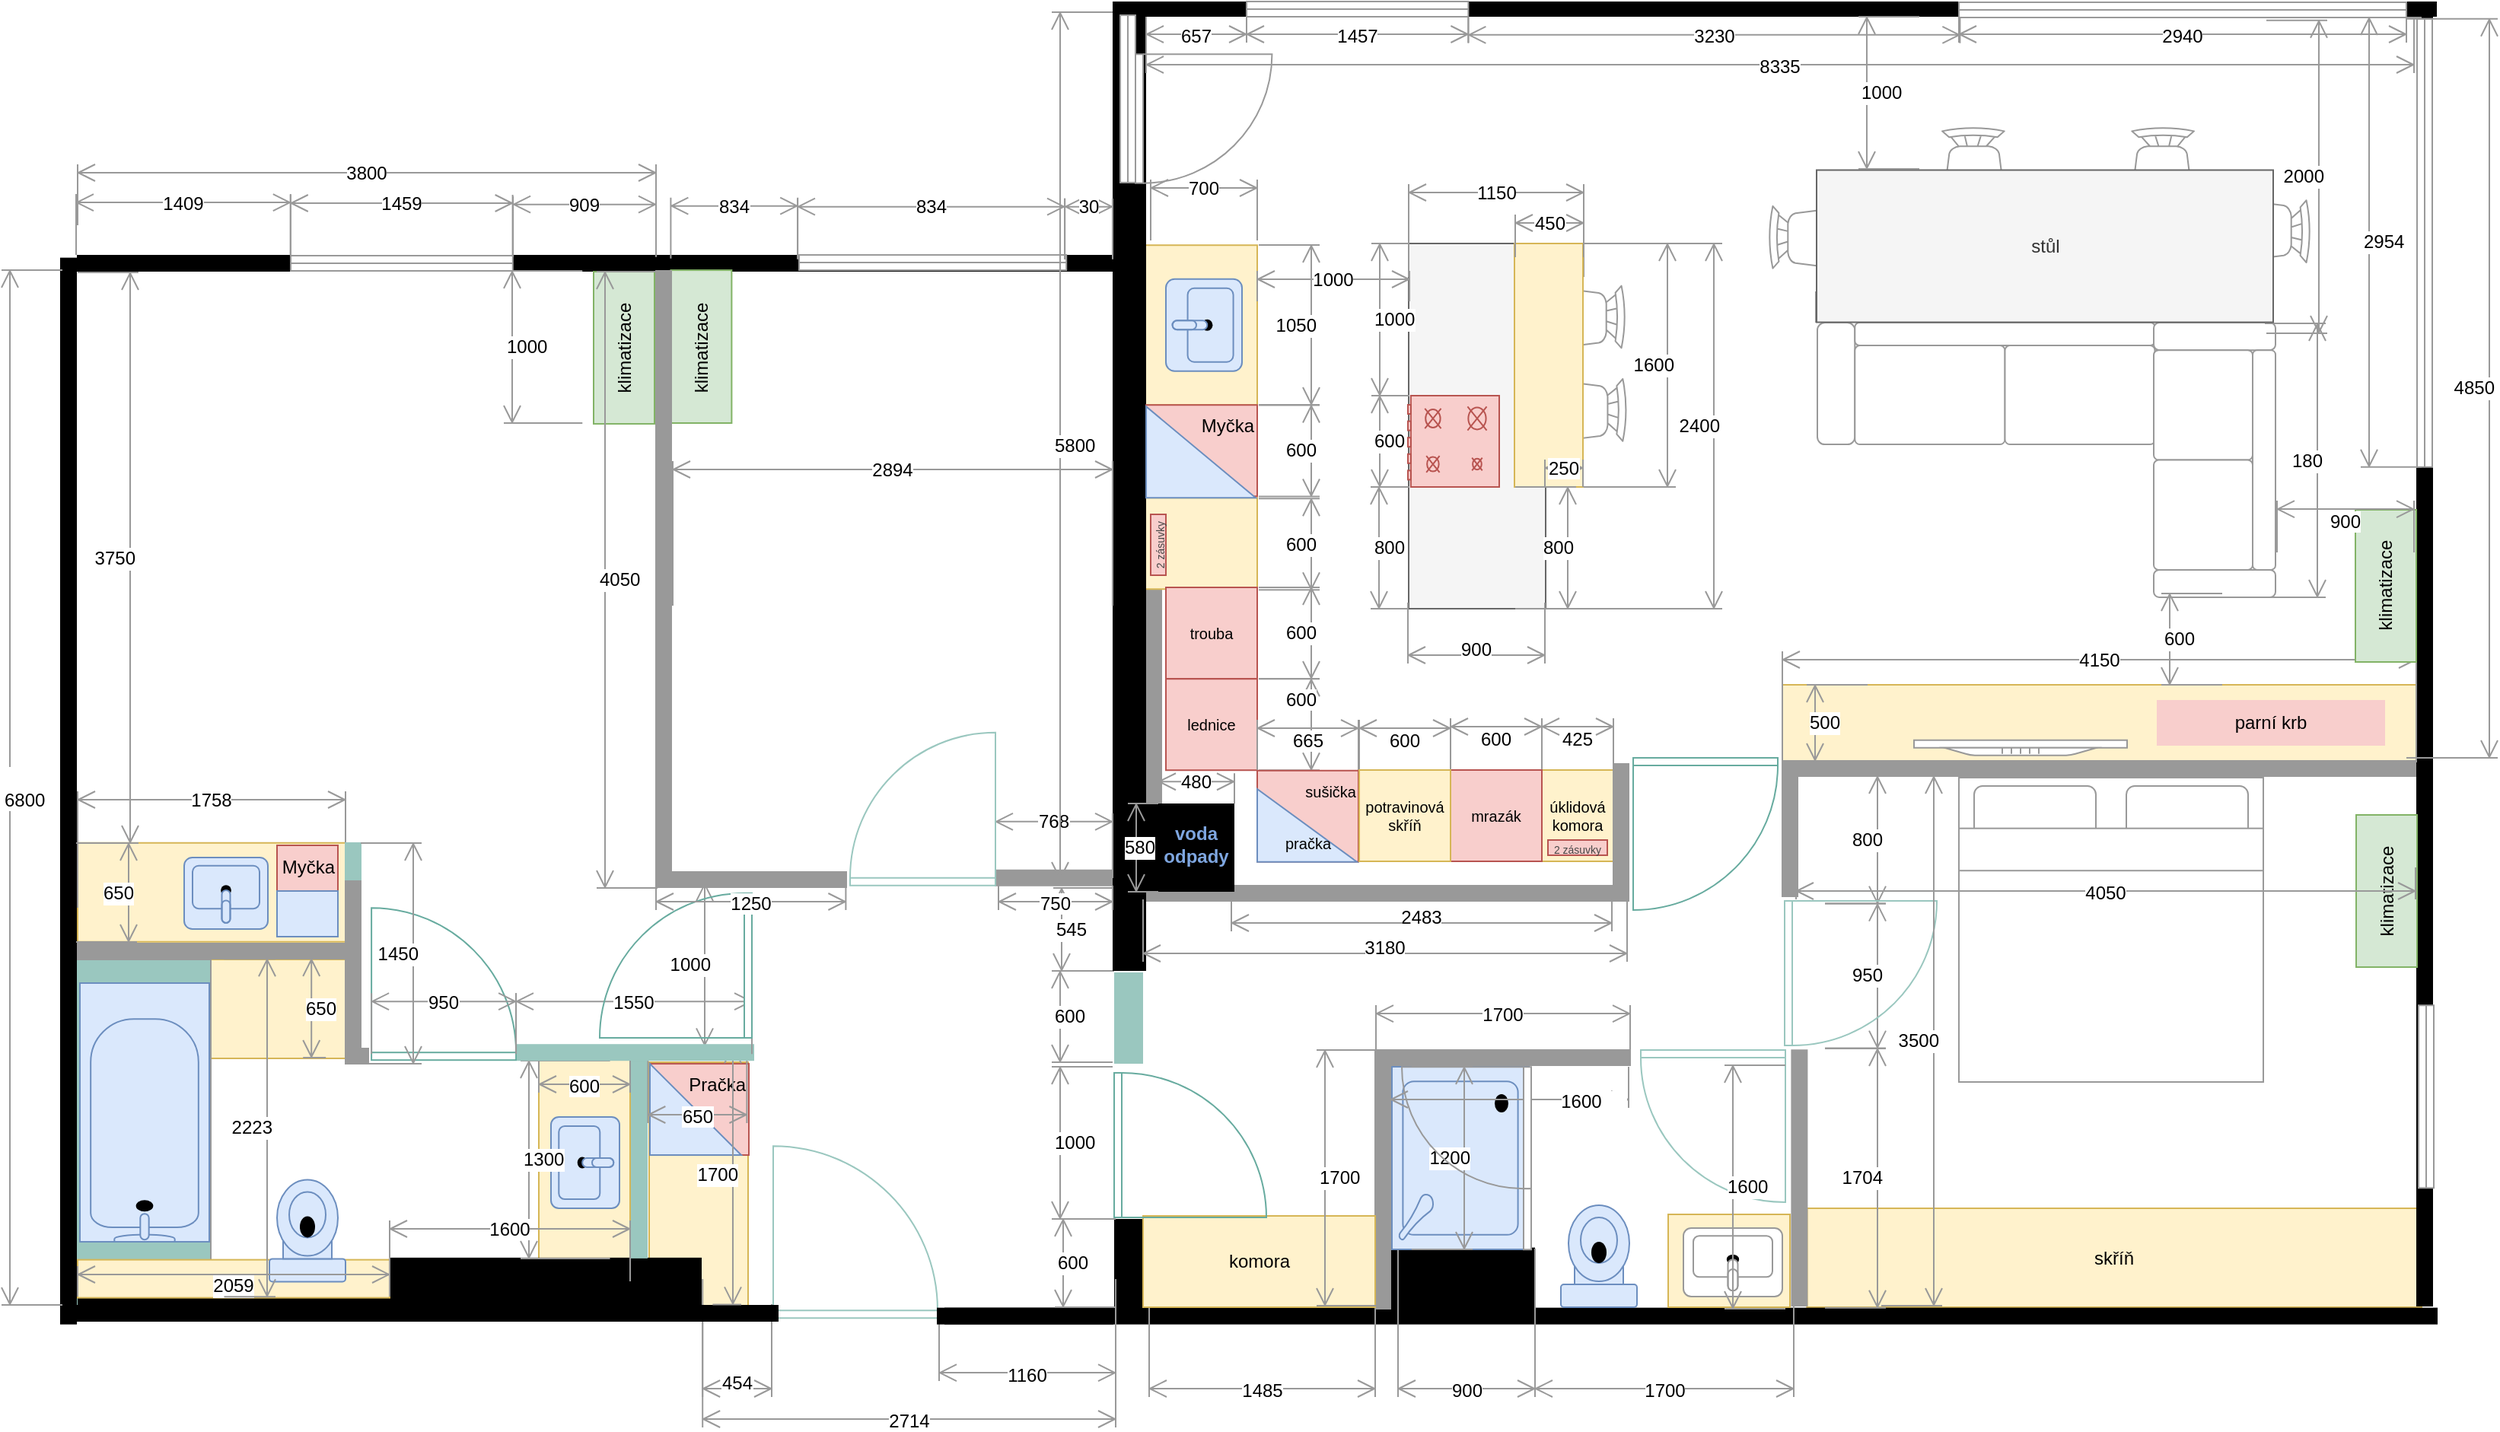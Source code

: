 <mxfile version="20.3.0" type="device"><diagram name="final" id="XXkyyG7cjRjCyN1U1evf"><mxGraphModel dx="971" dy="581" grid="0" gridSize="10" guides="1" tooltips="1" connect="1" arrows="1" fold="1" page="1" pageScale="1" pageWidth="1600" pageHeight="900" math="0" shadow="0"><root><mxCell id="Y1d_Y8mFnG5rgUhIbYN4-0"/><mxCell id="Y1d_Y8mFnG5rgUhIbYN4-1" style="" parent="Y1d_Y8mFnG5rgUhIbYN4-0"/><mxCell id="J0lN8pi49V_r0Fm6Nfch-55" value="" style="verticalLabelPosition=bottom;html=1;verticalAlign=top;align=center;shape=mxgraph.floorplan.wall;fillColor=strokeColor;direction=south;strokeColor=#999999;" parent="Y1d_Y8mFnG5rgUhIbYN4-1" vertex="1"><mxGeometry x="812" y="430" width="10" height="202" as="geometry"/></mxCell><mxCell id="J0lN8pi49V_r0Fm6Nfch-0" value="" style="rounded=0;whiteSpace=wrap;html=1;strokeColor=#d6b656;fillColor=#fff2cc;" parent="Y1d_Y8mFnG5rgUhIbYN4-1" vertex="1"><mxGeometry x="810" y="376.12" width="75" height="60" as="geometry"/></mxCell><mxCell id="J0lN8pi49V_r0Fm6Nfch-1" value="" style="rounded=0;whiteSpace=wrap;html=1;strokeColor=#d6b656;fillColor=#fff2cc;" parent="Y1d_Y8mFnG5rgUhIbYN4-1" vertex="1"><mxGeometry x="810" y="210.12" width="75" height="105" as="geometry"/></mxCell><mxCell id="J0lN8pi49V_r0Fm6Nfch-2" value="" style="rounded=0;whiteSpace=wrap;html=1;strokeColor=#666666;fillColor=#f5f5f5;fontColor=#333333;" parent="Y1d_Y8mFnG5rgUhIbYN4-1" vertex="1"><mxGeometry x="984.5" y="209" width="90" height="240" as="geometry"/></mxCell><mxCell id="J0lN8pi49V_r0Fm6Nfch-3" value="" style="rounded=0;whiteSpace=wrap;html=1;strokeColor=#d6b656;fillColor=#fff2cc;" parent="Y1d_Y8mFnG5rgUhIbYN4-1" vertex="1"><mxGeometry x="110" y="602.88" width="176" height="65" as="geometry"/></mxCell><mxCell id="J0lN8pi49V_r0Fm6Nfch-4" value="" style="rounded=0;whiteSpace=wrap;html=1;strokeColor=none;fillColor=#9AC7BF;" parent="Y1d_Y8mFnG5rgUhIbYN4-1" vertex="1"><mxGeometry x="791" y="688" width="19" height="60" as="geometry"/></mxCell><mxCell id="J0lN8pi49V_r0Fm6Nfch-5" value="" style="rounded=0;whiteSpace=wrap;html=1;strokeColor=#d6b656;fillColor=#fff2cc;" parent="Y1d_Y8mFnG5rgUhIbYN4-1" vertex="1"><mxGeometry x="197.5" y="679.49" width="90" height="65" as="geometry"/></mxCell><mxCell id="J0lN8pi49V_r0Fm6Nfch-6" value="" style="rounded=0;whiteSpace=wrap;html=1;strokeColor=#d6b656;fillColor=#fff2cc;" parent="Y1d_Y8mFnG5rgUhIbYN4-1" vertex="1"><mxGeometry x="1230" y="499" width="416.5" height="50" as="geometry"/></mxCell><mxCell id="J0lN8pi49V_r0Fm6Nfch-7" value="parní krb" style="rounded=0;whiteSpace=wrap;html=1;strokeColor=none;fillColor=#f8cecc;" parent="Y1d_Y8mFnG5rgUhIbYN4-1" vertex="1"><mxGeometry x="1476" y="509" width="150" height="30" as="geometry"/></mxCell><mxCell id="J0lN8pi49V_r0Fm6Nfch-8" value="" style="rounded=0;whiteSpace=wrap;html=1;strokeColor=#999999;fillColor=#9AC7BF;" parent="Y1d_Y8mFnG5rgUhIbYN4-1" vertex="1"><mxGeometry x="107.5" y="679.49" width="90" height="227.51" as="geometry"/></mxCell><mxCell id="J0lN8pi49V_r0Fm6Nfch-9" value="" style="rounded=0;whiteSpace=wrap;html=1;strokeColor=#d6b656;fillColor=#fff2cc;" parent="Y1d_Y8mFnG5rgUhIbYN4-1" vertex="1"><mxGeometry x="485.5" y="747" width="65" height="165" as="geometry"/></mxCell><mxCell id="J0lN8pi49V_r0Fm6Nfch-10" value="" style="rounded=0;whiteSpace=wrap;html=1;strokeColor=#d6b656;fillColor=#fff2cc;" parent="Y1d_Y8mFnG5rgUhIbYN4-1" vertex="1"><mxGeometry x="413" y="745.51" width="60" height="133.98" as="geometry"/></mxCell><mxCell id="J0lN8pi49V_r0Fm6Nfch-11" value="" style="verticalLabelPosition=bottom;html=1;verticalAlign=top;align=center;shape=mxgraph.floorplan.chair;strokeColor=#999999;fillColor=#FFFFFF;direction=south;flipH=1;" parent="Y1d_Y8mFnG5rgUhIbYN4-1" vertex="1"><mxGeometry x="1221" y="184.46" width="52" height="41" as="geometry"/></mxCell><mxCell id="J0lN8pi49V_r0Fm6Nfch-12" value="" style="verticalLabelPosition=bottom;html=1;verticalAlign=top;align=center;shape=mxgraph.floorplan.chair;strokeColor=#999999;fillColor=#FFFFFF;direction=north;flipH=1;" parent="Y1d_Y8mFnG5rgUhIbYN4-1" vertex="1"><mxGeometry x="1525" y="180.5" width="52" height="41" as="geometry"/></mxCell><mxCell id="J0lN8pi49V_r0Fm6Nfch-13" value="" style="verticalLabelPosition=bottom;html=1;verticalAlign=top;align=center;shape=mxgraph.floorplan.couch;strokeColor=#999999;fillColor=#FFFFFF;direction=east;" parent="Y1d_Y8mFnG5rgUhIbYN4-1" vertex="1"><mxGeometry x="1253" y="261.03" width="246.5" height="80" as="geometry"/></mxCell><mxCell id="J0lN8pi49V_r0Fm6Nfch-14" value="skříň" style="rounded=0;whiteSpace=wrap;html=1;strokeColor=#d6b656;fillColor=#fff2cc;" parent="Y1d_Y8mFnG5rgUhIbYN4-1" vertex="1"><mxGeometry x="1246.2" y="843" width="403.8" height="65" as="geometry"/></mxCell><mxCell id="J0lN8pi49V_r0Fm6Nfch-15" value="" style="verticalLabelPosition=bottom;html=1;verticalAlign=top;align=center;shape=mxgraph.floorplan.wall;fillColor=strokeColor;strokeColor=#999999;" parent="Y1d_Y8mFnG5rgUhIbYN4-1" vertex="1"><mxGeometry x="1230" y="549" width="420" height="10" as="geometry"/></mxCell><mxCell id="J0lN8pi49V_r0Fm6Nfch-16" value="" style="verticalLabelPosition=bottom;html=1;verticalAlign=top;align=center;shape=mxgraph.floorplan.wall;fillColor=#000000;" parent="Y1d_Y8mFnG5rgUhIbYN4-1" vertex="1"><mxGeometry x="110" y="217" width="380" height="10" as="geometry"/></mxCell><mxCell id="J0lN8pi49V_r0Fm6Nfch-17" value="" style="verticalLabelPosition=bottom;html=1;verticalAlign=top;align=center;shape=mxgraph.floorplan.wall;fillColor=#000000;direction=south;" parent="Y1d_Y8mFnG5rgUhIbYN4-1" vertex="1"><mxGeometry x="99" y="218.82" width="10" height="700" as="geometry"/></mxCell><mxCell id="J0lN8pi49V_r0Fm6Nfch-18" value="" style="verticalLabelPosition=bottom;html=1;verticalAlign=top;align=center;shape=mxgraph.floorplan.wall;fillColor=#000000;" parent="Y1d_Y8mFnG5rgUhIbYN4-1" vertex="1"><mxGeometry x="490" y="217" width="310" height="10" as="geometry"/></mxCell><mxCell id="J0lN8pi49V_r0Fm6Nfch-19" value="" style="verticalLabelPosition=bottom;html=1;verticalAlign=top;align=center;shape=mxgraph.floorplan.wall;fillColor=#000000;strokeColor=none;" parent="Y1d_Y8mFnG5rgUhIbYN4-1" vertex="1"><mxGeometry x="790" y="50" width="870" height="10" as="geometry"/></mxCell><mxCell id="J0lN8pi49V_r0Fm6Nfch-20" value="" style="verticalLabelPosition=bottom;html=1;verticalAlign=top;align=center;shape=mxgraph.floorplan.wall;fillColor=#000000;direction=south;" parent="Y1d_Y8mFnG5rgUhIbYN4-1" vertex="1"><mxGeometry x="1647" y="57" width="10" height="850" as="geometry"/></mxCell><mxCell id="J0lN8pi49V_r0Fm6Nfch-21" value="" style="verticalLabelPosition=bottom;html=1;verticalAlign=top;align=center;shape=mxgraph.floorplan.wall;fillColor=#000000;" parent="Y1d_Y8mFnG5rgUhIbYN4-1" vertex="1"><mxGeometry x="110" y="907" width="460" height="10" as="geometry"/></mxCell><mxCell id="J0lN8pi49V_r0Fm6Nfch-22" value="" style="verticalLabelPosition=bottom;html=1;verticalAlign=top;align=center;shape=mxgraph.floorplan.wall;fillColor=#000000;" parent="Y1d_Y8mFnG5rgUhIbYN4-1" vertex="1"><mxGeometry x="680" y="908.82" width="980" height="10" as="geometry"/></mxCell><mxCell id="J0lN8pi49V_r0Fm6Nfch-23" value="" style="rounded=0;whiteSpace=wrap;html=1;strokeColor=none;fillColor=#000000;" parent="Y1d_Y8mFnG5rgUhIbYN4-1" vertex="1"><mxGeometry x="790" y="57" width="22" height="580" as="geometry"/></mxCell><mxCell id="J0lN8pi49V_r0Fm6Nfch-24" value="" style="rounded=0;whiteSpace=wrap;html=1;strokeColor=none;fillColor=#000000;" parent="Y1d_Y8mFnG5rgUhIbYN4-1" vertex="1"><mxGeometry x="791" y="850" width="22.5" height="60" as="geometry"/></mxCell><mxCell id="J0lN8pi49V_r0Fm6Nfch-25" value="" style="verticalLabelPosition=bottom;html=1;verticalAlign=top;align=center;shape=mxgraph.floorplan.window;strokeColor=#999999;fillColor=#FFFFFF;" parent="Y1d_Y8mFnG5rgUhIbYN4-1" vertex="1"><mxGeometry x="250" y="217" width="145.9" height="10" as="geometry"/></mxCell><mxCell id="J0lN8pi49V_r0Fm6Nfch-26" value="" style="verticalLabelPosition=bottom;html=1;verticalAlign=top;align=center;shape=mxgraph.floorplan.window;strokeColor=#999999;fillColor=#FFFFFF;" parent="Y1d_Y8mFnG5rgUhIbYN4-1" vertex="1"><mxGeometry x="584" y="216.53" width="175.6" height="10" as="geometry"/></mxCell><mxCell id="J0lN8pi49V_r0Fm6Nfch-27" value="" style="verticalLabelPosition=bottom;html=1;verticalAlign=top;align=center;shape=mxgraph.floorplan.window;strokeColor=#999999;fillColor=#FFFFFF;flipV=1;" parent="Y1d_Y8mFnG5rgUhIbYN4-1" vertex="1"><mxGeometry x="878" y="50" width="145.7" height="10" as="geometry"/></mxCell><mxCell id="J0lN8pi49V_r0Fm6Nfch-28" value="" style="verticalLabelPosition=bottom;html=1;verticalAlign=top;align=center;shape=mxgraph.floorplan.window;strokeColor=#999999;fillColor=#FFFFFF;" parent="Y1d_Y8mFnG5rgUhIbYN4-1" vertex="1"><mxGeometry x="1346" y="50.5" width="294" height="10" as="geometry"/></mxCell><mxCell id="J0lN8pi49V_r0Fm6Nfch-29" value="" style="verticalLabelPosition=bottom;html=1;verticalAlign=top;align=center;shape=mxgraph.floorplan.window;strokeColor=#999999;fillColor=#FFFFFF;direction=south;" parent="Y1d_Y8mFnG5rgUhIbYN4-1" vertex="1"><mxGeometry x="1648" y="709.64" width="10" height="120" as="geometry"/></mxCell><mxCell id="J0lN8pi49V_r0Fm6Nfch-30" value="" style="verticalLabelPosition=bottom;html=1;verticalAlign=top;align=center;shape=mxgraph.floorplan.window;strokeColor=#999999;fillColor=#FFFFFF;direction=south;" parent="Y1d_Y8mFnG5rgUhIbYN4-1" vertex="1"><mxGeometry x="790" y="59" width="20" height="110" as="geometry"/></mxCell><mxCell id="J0lN8pi49V_r0Fm6Nfch-31" value="" style="verticalLabelPosition=bottom;html=1;verticalAlign=top;align=center;shape=mxgraph.floorplan.doorRight;aspect=fixed;strokeColor=#999999;fillColor=#FFFFFF;direction=north;" parent="Y1d_Y8mFnG5rgUhIbYN4-1" vertex="1"><mxGeometry x="805" y="84.64" width="90" height="84.71" as="geometry"/></mxCell><mxCell id="J0lN8pi49V_r0Fm6Nfch-32" value="1000" style="shape=dimension;direction=south;whiteSpace=wrap;html=1;align=left;points=[];verticalAlign=middle;labelBackgroundColor=#ffffff;strokeColor=#999999;" parent="Y1d_Y8mFnG5rgUhIbYN4-1" vertex="1"><mxGeometry x="750" y="750" width="40" height="100" as="geometry"/></mxCell><mxCell id="J0lN8pi49V_r0Fm6Nfch-33" value="2714" style="shape=dimension;whiteSpace=wrap;html=1;align=center;points=[];verticalAlign=bottom;spacingBottom=-5;labelBackgroundColor=#ffffff;strokeColor=#999999;" parent="Y1d_Y8mFnG5rgUhIbYN4-1" vertex="1"><mxGeometry x="520.6" y="889.51" width="271.4" height="97.49" as="geometry"/></mxCell><mxCell id="J0lN8pi49V_r0Fm6Nfch-34" value="454" style="shape=dimension;direction=west;whiteSpace=wrap;html=1;align=center;points=[];verticalAlign=bottom;spacingTop=-8;labelBackgroundColor=#ffffff;strokeColor=#999999;flipH=1;flipV=1;" parent="Y1d_Y8mFnG5rgUhIbYN4-1" vertex="1"><mxGeometry x="520.6" y="906.01" width="45.4" height="60.99" as="geometry"/></mxCell><mxCell id="J0lN8pi49V_r0Fm6Nfch-35" value="545" style="shape=dimension;direction=south;whiteSpace=wrap;html=1;align=left;points=[];verticalAlign=middle;labelBackgroundColor=#ffffff;strokeColor=#999999;" parent="Y1d_Y8mFnG5rgUhIbYN4-1" vertex="1"><mxGeometry x="751" y="632.5" width="40" height="54.5" as="geometry"/></mxCell><mxCell id="J0lN8pi49V_r0Fm6Nfch-36" value="2894" style="shape=dimension;direction=west;whiteSpace=wrap;html=1;align=center;points=[];verticalAlign=top;spacingTop=-8;labelBackgroundColor=#ffffff;strokeColor=#999999;fillColor=#999999;" parent="Y1d_Y8mFnG5rgUhIbYN4-1" vertex="1"><mxGeometry x="501" y="352" width="289" height="95" as="geometry"/></mxCell><mxCell id="J0lN8pi49V_r0Fm6Nfch-37" value="1409" style="shape=dimension;direction=west;whiteSpace=wrap;html=1;align=center;points=[];verticalAlign=top;spacingTop=-8;labelBackgroundColor=#ffffff;strokeColor=#999999;fillColor=#999999;" parent="Y1d_Y8mFnG5rgUhIbYN4-1" vertex="1"><mxGeometry x="109" y="176.53" width="140.9" height="40" as="geometry"/></mxCell><mxCell id="J0lN8pi49V_r0Fm6Nfch-38" value="1459" style="shape=dimension;direction=west;whiteSpace=wrap;html=1;align=center;points=[];verticalAlign=top;spacingTop=-8;labelBackgroundColor=#ffffff;strokeColor=#999999;fillColor=#999999;" parent="Y1d_Y8mFnG5rgUhIbYN4-1" vertex="1"><mxGeometry x="249.9" y="177" width="145.9" height="40" as="geometry"/></mxCell><mxCell id="J0lN8pi49V_r0Fm6Nfch-39" value="909" style="shape=dimension;direction=west;whiteSpace=wrap;html=1;align=center;points=[];verticalAlign=top;spacingTop=-8;labelBackgroundColor=#ffffff;strokeColor=#999999;fillColor=#999999;" parent="Y1d_Y8mFnG5rgUhIbYN4-1" vertex="1"><mxGeometry x="396.05" y="177.82" width="93.95" height="40" as="geometry"/></mxCell><mxCell id="J0lN8pi49V_r0Fm6Nfch-40" value="1160" style="shape=dimension;whiteSpace=wrap;html=1;align=center;points=[];verticalAlign=bottom;spacingBottom=-5;labelBackgroundColor=#ffffff;strokeColor=#999999;fillColor=#999999;" parent="Y1d_Y8mFnG5rgUhIbYN4-1" vertex="1"><mxGeometry x="676" y="916.51" width="116" height="40" as="geometry"/></mxCell><mxCell id="J0lN8pi49V_r0Fm6Nfch-41" value="" style="verticalLabelPosition=bottom;html=1;verticalAlign=top;align=center;shape=mxgraph.floorplan.doorRight;aspect=fixed;direction=west;strokeColor=#9AC7BF;" parent="Y1d_Y8mFnG5rgUhIbYN4-1" vertex="1"><mxGeometry x="567" y="800.37" width="108" height="114.76" as="geometry"/></mxCell><mxCell id="J0lN8pi49V_r0Fm6Nfch-42" value="" style="verticalLabelPosition=bottom;html=1;verticalAlign=top;align=center;shape=mxgraph.floorplan.wall;fillColor=#000000;" parent="Y1d_Y8mFnG5rgUhIbYN4-1" vertex="1"><mxGeometry x="675" y="908.82" width="115" height="10" as="geometry"/></mxCell><mxCell id="J0lN8pi49V_r0Fm6Nfch-43" value="834" style="shape=dimension;direction=west;whiteSpace=wrap;html=1;align=center;points=[];verticalAlign=top;spacingTop=-8;labelBackgroundColor=#ffffff;strokeColor=#999999;fillColor=#999999;" parent="Y1d_Y8mFnG5rgUhIbYN4-1" vertex="1"><mxGeometry x="499.7" y="178.82" width="83.4" height="40" as="geometry"/></mxCell><mxCell id="J0lN8pi49V_r0Fm6Nfch-44" value="834" style="shape=dimension;direction=west;whiteSpace=wrap;html=1;align=center;points=[];verticalAlign=top;spacingTop=-8;labelBackgroundColor=#ffffff;strokeColor=#999999;fillColor=#999999;" parent="Y1d_Y8mFnG5rgUhIbYN4-1" vertex="1"><mxGeometry x="583" y="179.35" width="175.5" height="40" as="geometry"/></mxCell><mxCell id="J0lN8pi49V_r0Fm6Nfch-45" value="30" style="shape=dimension;direction=west;whiteSpace=wrap;html=1;align=center;points=[];verticalAlign=top;spacingTop=-8;labelBackgroundColor=#ffffff;strokeColor=#999999;fillColor=#999999;" parent="Y1d_Y8mFnG5rgUhIbYN4-1" vertex="1"><mxGeometry x="758.6" y="179.35" width="31.4" height="40" as="geometry"/></mxCell><mxCell id="J0lN8pi49V_r0Fm6Nfch-46" value="1485" style="shape=dimension;whiteSpace=wrap;html=1;align=center;points=[];verticalAlign=bottom;spacingBottom=-5;labelBackgroundColor=#ffffff;strokeColor=#999999;" parent="Y1d_Y8mFnG5rgUhIbYN4-1" vertex="1"><mxGeometry x="814" y="869.51" width="148.5" height="97.49" as="geometry"/></mxCell><mxCell id="J0lN8pi49V_r0Fm6Nfch-47" value="4150" style="shape=dimension;direction=west;whiteSpace=wrap;html=1;align=center;points=[];verticalAlign=top;spacingTop=-8;labelBackgroundColor=#ffffff;strokeColor=#999999;fillColor=#999999;" parent="Y1d_Y8mFnG5rgUhIbYN4-1" vertex="1"><mxGeometry x="1230" y="477" width="416.5" height="73" as="geometry"/></mxCell><mxCell id="J0lN8pi49V_r0Fm6Nfch-48" value="" style="rounded=0;whiteSpace=wrap;html=1;strokeColor=#999999;fillColor=#999999;" parent="Y1d_Y8mFnG5rgUhIbYN4-1" vertex="1"><mxGeometry x="1230" y="550" width="10" height="88" as="geometry"/></mxCell><mxCell id="J0lN8pi49V_r0Fm6Nfch-49" value="800" style="shape=dimension;direction=north;whiteSpace=wrap;html=1;align=right;points=[];verticalAlign=middle;labelBackgroundColor=#ffffff;strokeColor=#999999;fillColor=#999999;" parent="Y1d_Y8mFnG5rgUhIbYN4-1" vertex="1"><mxGeometry x="1258" y="559" width="40" height="83.8" as="geometry"/></mxCell><mxCell id="J0lN8pi49V_r0Fm6Nfch-50" value="1704" style="shape=dimension;direction=north;whiteSpace=wrap;html=1;align=right;points=[];verticalAlign=middle;labelBackgroundColor=#ffffff;strokeColor=#999999;fillColor=#999999;" parent="Y1d_Y8mFnG5rgUhIbYN4-1" vertex="1"><mxGeometry x="1258" y="738" width="40" height="170.4" as="geometry"/></mxCell><mxCell id="J0lN8pi49V_r0Fm6Nfch-51" value="950" style="shape=dimension;direction=north;whiteSpace=wrap;html=1;align=right;points=[];verticalAlign=middle;labelBackgroundColor=#ffffff;strokeColor=#999999;fillColor=#999999;" parent="Y1d_Y8mFnG5rgUhIbYN4-1" vertex="1"><mxGeometry x="1258" y="642.8" width="40" height="95" as="geometry"/></mxCell><mxCell id="J0lN8pi49V_r0Fm6Nfch-52" value="" style="rounded=0;whiteSpace=wrap;html=1;strokeColor=none;fillColor=#000000;" parent="Y1d_Y8mFnG5rgUhIbYN4-1" vertex="1"><mxGeometry x="970" y="868.81" width="97.5" height="40" as="geometry"/></mxCell><mxCell id="J0lN8pi49V_r0Fm6Nfch-53" value="900" style="shape=dimension;whiteSpace=wrap;html=1;align=center;points=[];verticalAlign=bottom;spacingBottom=-5;labelBackgroundColor=#ffffff;strokeColor=#999999;" parent="Y1d_Y8mFnG5rgUhIbYN4-1" vertex="1"><mxGeometry x="977.5" y="869.51" width="90" height="97.49" as="geometry"/></mxCell><mxCell id="J0lN8pi49V_r0Fm6Nfch-54" value="1700" style="shape=dimension;whiteSpace=wrap;html=1;align=center;points=[];verticalAlign=bottom;spacingBottom=-5;labelBackgroundColor=#ffffff;strokeColor=#999999;" parent="Y1d_Y8mFnG5rgUhIbYN4-1" vertex="1"><mxGeometry x="1067.5" y="869.51" width="170" height="97.49" as="geometry"/></mxCell><mxCell id="J0lN8pi49V_r0Fm6Nfch-56" value="2954" style="shape=dimension;direction=south;whiteSpace=wrap;html=1;align=left;points=[];verticalAlign=middle;labelBackgroundColor=#ffffff;strokeColor=#999999;fillColor=#999999;" parent="Y1d_Y8mFnG5rgUhIbYN4-1" vertex="1"><mxGeometry x="1610" y="60.5" width="40" height="295.4" as="geometry"/></mxCell><mxCell id="J0lN8pi49V_r0Fm6Nfch-57" value="" style="verticalLabelPosition=bottom;html=1;verticalAlign=top;align=center;shape=mxgraph.floorplan.window;strokeColor=#999999;fillColor=#FFFFFF;direction=south;" parent="Y1d_Y8mFnG5rgUhIbYN4-1" vertex="1"><mxGeometry x="1647" y="61.4" width="10" height="294.5" as="geometry"/></mxCell><mxCell id="J0lN8pi49V_r0Fm6Nfch-58" value="8335" style="shape=dimension;whiteSpace=wrap;html=1;align=center;points=[];verticalAlign=bottom;spacingBottom=-5;labelBackgroundColor=#ffffff;strokeColor=#999999;fillColor=#999999;" parent="Y1d_Y8mFnG5rgUhIbYN4-1" vertex="1"><mxGeometry x="812" y="61.4" width="833" height="35.6" as="geometry"/></mxCell><mxCell id="J0lN8pi49V_r0Fm6Nfch-59" value="2940" style="shape=dimension;whiteSpace=wrap;html=1;align=center;points=[];verticalAlign=bottom;spacingBottom=-5;labelBackgroundColor=#ffffff;strokeColor=#999999;fillColor=#999999;" parent="Y1d_Y8mFnG5rgUhIbYN4-1" vertex="1"><mxGeometry x="1346" y="57" width="294" height="20" as="geometry"/></mxCell><mxCell id="J0lN8pi49V_r0Fm6Nfch-60" value="657" style="shape=dimension;whiteSpace=wrap;html=1;align=center;points=[];verticalAlign=bottom;spacingBottom=-5;labelBackgroundColor=#ffffff;strokeColor=#999999;fillColor=#999999;" parent="Y1d_Y8mFnG5rgUhIbYN4-1" vertex="1"><mxGeometry x="812" y="60" width="66" height="17" as="geometry"/></mxCell><mxCell id="J0lN8pi49V_r0Fm6Nfch-61" value="1457" style="shape=dimension;whiteSpace=wrap;html=1;align=center;points=[];verticalAlign=bottom;spacingBottom=-5;labelBackgroundColor=#ffffff;strokeColor=#999999;fillColor=#999999;" parent="Y1d_Y8mFnG5rgUhIbYN4-1" vertex="1"><mxGeometry x="878" y="60" width="145.7" height="17" as="geometry"/></mxCell><mxCell id="J0lN8pi49V_r0Fm6Nfch-62" value="3230" style="shape=dimension;whiteSpace=wrap;html=1;align=center;points=[];verticalAlign=bottom;spacingBottom=-5;labelBackgroundColor=#ffffff;strokeColor=#999999;fillColor=#999999;" parent="Y1d_Y8mFnG5rgUhIbYN4-1" vertex="1"><mxGeometry x="1023.7" y="60.4" width="323" height="17" as="geometry"/></mxCell><mxCell id="J0lN8pi49V_r0Fm6Nfch-63" value="768" style="shape=dimension;direction=west;whiteSpace=wrap;html=1;align=center;points=[];verticalAlign=top;spacingTop=-8;labelBackgroundColor=#ffffff;strokeColor=#999999;fillColor=#999999;" parent="Y1d_Y8mFnG5rgUhIbYN4-1" vertex="1"><mxGeometry x="713" y="583.4" width="77" height="40" as="geometry"/></mxCell><mxCell id="J0lN8pi49V_r0Fm6Nfch-64" value="" style="verticalLabelPosition=bottom;html=1;verticalAlign=top;align=center;shape=mxgraph.floorplan.wall;fillColor=strokeColor;strokeColor=#999999;" parent="Y1d_Y8mFnG5rgUhIbYN4-1" vertex="1"><mxGeometry x="713" y="620.88" width="77" height="10" as="geometry"/></mxCell><mxCell id="J0lN8pi49V_r0Fm6Nfch-65" value="" style="verticalLabelPosition=bottom;html=1;verticalAlign=top;align=center;shape=mxgraph.floorplan.doorRight;strokeColor=#9AC7BF;fillColor=none;flipH=0;flipV=1;direction=east;" parent="Y1d_Y8mFnG5rgUhIbYN4-1" vertex="1"><mxGeometry x="617.5" y="535.38" width="95.5" height="95.5" as="geometry"/></mxCell><mxCell id="J0lN8pi49V_r0Fm6Nfch-66" value="&lt;br&gt;6800" style="shape=dimension;direction=south;whiteSpace=wrap;html=1;align=left;points=[];verticalAlign=middle;labelBackgroundColor=#ffffff;strokeColor=#999999;fillColor=#999999;" parent="Y1d_Y8mFnG5rgUhIbYN4-1" vertex="1"><mxGeometry x="60" y="226.53" width="40" height="680" as="geometry"/></mxCell><mxCell id="J0lN8pi49V_r0Fm6Nfch-67" value="" style="verticalLabelPosition=bottom;html=1;verticalAlign=top;align=center;shape=mxgraph.floorplan.wallCorner;fillColor=strokeColor;strokeColor=#999999;" parent="Y1d_Y8mFnG5rgUhIbYN4-1" vertex="1"><mxGeometry x="962.5" y="739" width="167.5" height="170" as="geometry"/></mxCell><mxCell id="J0lN8pi49V_r0Fm6Nfch-68" value="" style="verticalLabelPosition=bottom;html=1;verticalAlign=top;align=center;shape=mxgraph.floorplan.wall;fillColor=strokeColor;direction=south;strokeColor=#999999;" parent="Y1d_Y8mFnG5rgUhIbYN4-1" vertex="1"><mxGeometry x="1236.2" y="739.13" width="10" height="167.87" as="geometry"/></mxCell><mxCell id="J0lN8pi49V_r0Fm6Nfch-69" value="" style="verticalLabelPosition=bottom;html=1;verticalAlign=top;align=center;shape=mxgraph.floorplan.doorLeft;strokeColor=#9AC7BF;fillColor=#FFFFFF;direction=north;flipV=1;" parent="Y1d_Y8mFnG5rgUhIbYN4-1" vertex="1"><mxGeometry x="1231.5" y="641" width="85" height="95" as="geometry"/></mxCell><mxCell id="J0lN8pi49V_r0Fm6Nfch-70" value="" style="verticalLabelPosition=bottom;html=1;verticalAlign=top;align=center;shape=mxgraph.floorplan.bed_double;strokeColor=#999999;fillColor=#FFFFFF;direction=east;" parent="Y1d_Y8mFnG5rgUhIbYN4-1" vertex="1"><mxGeometry x="1346" y="560" width="200" height="200" as="geometry"/></mxCell><mxCell id="J0lN8pi49V_r0Fm6Nfch-71" value="" style="verticalLabelPosition=bottom;html=1;verticalAlign=top;align=center;shape=mxgraph.floorplan.shower;strokeColor=#6c8ebf;fillColor=#dae8fc;direction=west;" parent="Y1d_Y8mFnG5rgUhIbYN4-1" vertex="1"><mxGeometry x="973.5" y="750" width="90" height="120" as="geometry"/></mxCell><mxCell id="J0lN8pi49V_r0Fm6Nfch-72" value="" style="verticalLabelPosition=bottom;html=1;verticalAlign=top;align=center;shape=mxgraph.floorplan.toilet;strokeColor=#6c8ebf;fillColor=#dae8fc;direction=west;" parent="Y1d_Y8mFnG5rgUhIbYN4-1" vertex="1"><mxGeometry x="1084.5" y="841" width="50" height="67" as="geometry"/></mxCell><mxCell id="J0lN8pi49V_r0Fm6Nfch-73" value="" style="verticalLabelPosition=bottom;html=1;verticalAlign=top;align=center;shape=mxgraph.floorplan.doorLeft;strokeColor=#9AC7BF;fillColor=#FFFFFF;direction=east;flipV=0;flipH=1;" parent="Y1d_Y8mFnG5rgUhIbYN4-1" vertex="1"><mxGeometry x="1137" y="739" width="95" height="85" as="geometry"/></mxCell><mxCell id="J0lN8pi49V_r0Fm6Nfch-74" value="" style="rounded=0;whiteSpace=wrap;html=1;strokeColor=#d6b656;fillColor=#fff2cc;" parent="Y1d_Y8mFnG5rgUhIbYN4-1" vertex="1"><mxGeometry x="1155" y="847" width="80" height="61" as="geometry"/></mxCell><mxCell id="J0lN8pi49V_r0Fm6Nfch-75" value="" style="verticalLabelPosition=bottom;html=1;verticalAlign=top;align=center;shape=mxgraph.floorplan.sink_2;strokeColor=#999999;fillColor=#FFFFFF;direction=west;" parent="Y1d_Y8mFnG5rgUhIbYN4-1" vertex="1"><mxGeometry x="1165" y="856.01" width="65" height="45" as="geometry"/></mxCell><mxCell id="J0lN8pi49V_r0Fm6Nfch-76" value="" style="verticalLabelPosition=bottom;html=1;verticalAlign=top;align=center;shape=mxgraph.floorplan.couch;strokeColor=#999999;fillColor=#FFFFFF;direction=south;" parent="Y1d_Y8mFnG5rgUhIbYN4-1" vertex="1"><mxGeometry x="1474" y="261.03" width="80" height="180.47" as="geometry"/></mxCell><mxCell id="J0lN8pi49V_r0Fm6Nfch-77" value="3000" style="shape=dimension;direction=west;whiteSpace=wrap;html=1;align=center;points=[];verticalAlign=top;spacingTop=-8;labelBackgroundColor=#ffffff;strokeColor=#999999;fillColor=#FFFFFF;" parent="Y1d_Y8mFnG5rgUhIbYN4-1" vertex="1"><mxGeometry x="1252" y="240.5" width="300" height="20.53" as="geometry"/></mxCell><mxCell id="J0lN8pi49V_r0Fm6Nfch-78" value="180" style="shape=dimension;direction=north;whiteSpace=wrap;html=1;align=right;points=[];verticalAlign=middle;labelBackgroundColor=#ffffff;strokeColor=#999999;fillColor=#FFFFFF;" parent="Y1d_Y8mFnG5rgUhIbYN4-1" vertex="1"><mxGeometry x="1547" y="261.5" width="40" height="180" as="geometry"/></mxCell><mxCell id="J0lN8pi49V_r0Fm6Nfch-79" value="komora" style="rounded=0;whiteSpace=wrap;html=1;strokeColor=#d6b656;fillColor=#fff2cc;" parent="Y1d_Y8mFnG5rgUhIbYN4-1" vertex="1"><mxGeometry x="810" y="848" width="152.5" height="60" as="geometry"/></mxCell><mxCell id="J0lN8pi49V_r0Fm6Nfch-80" value="" style="verticalLabelPosition=bottom;html=1;verticalAlign=top;align=center;shape=mxgraph.floorplan.chair;strokeColor=#999999;fillColor=#FFFFFF;direction=east;" parent="Y1d_Y8mFnG5rgUhIbYN4-1" vertex="1"><mxGeometry x="1335" y="132.46" width="41" height="52" as="geometry"/></mxCell><mxCell id="J0lN8pi49V_r0Fm6Nfch-81" value="" style="verticalLabelPosition=bottom;html=1;verticalAlign=top;align=center;shape=mxgraph.floorplan.bathtub;strokeColor=#6c8ebf;fillColor=#dae8fc;direction=north;" parent="Y1d_Y8mFnG5rgUhIbYN4-1" vertex="1"><mxGeometry x="111.5" y="695.0" width="85" height="170" as="geometry"/></mxCell><mxCell id="J0lN8pi49V_r0Fm6Nfch-82" value="" style="verticalLabelPosition=bottom;html=1;verticalAlign=top;align=center;shape=mxgraph.floorplan.sink_2;strokeColor=#6c8ebf;fillColor=#dae8fc;direction=south;" parent="Y1d_Y8mFnG5rgUhIbYN4-1" vertex="1"><mxGeometry x="421" y="783" width="45" height="60" as="geometry"/></mxCell><mxCell id="J0lN8pi49V_r0Fm6Nfch-83" value="klimatizace" style="rounded=0;whiteSpace=wrap;html=1;labelBackgroundColor=none;strokeColor=#82b366;fillColor=#d5e8d4;flipV=0;direction=south;horizontal=0;" parent="Y1d_Y8mFnG5rgUhIbYN4-1" vertex="1"><mxGeometry x="499.7" y="226.53" width="40" height="100.47" as="geometry"/></mxCell><mxCell id="J0lN8pi49V_r0Fm6Nfch-84" value="klimatizace" style="rounded=0;whiteSpace=wrap;html=1;labelBackgroundColor=none;strokeColor=#82b366;fillColor=#d5e8d4;flipV=0;direction=south;horizontal=0;" parent="Y1d_Y8mFnG5rgUhIbYN4-1" vertex="1"><mxGeometry x="449.0" y="227.53" width="40" height="100" as="geometry"/></mxCell><mxCell id="J0lN8pi49V_r0Fm6Nfch-85" value="klimatizace" style="rounded=0;whiteSpace=wrap;html=1;labelBackgroundColor=none;strokeColor=#82b366;fillColor=#d5e8d4;flipV=0;direction=south;horizontal=0;" parent="Y1d_Y8mFnG5rgUhIbYN4-1" vertex="1"><mxGeometry x="1606.5" y="384" width="40" height="100" as="geometry"/></mxCell><mxCell id="J0lN8pi49V_r0Fm6Nfch-86" value="900" style="shape=dimension;whiteSpace=wrap;html=1;align=center;points=[];verticalAlign=top;spacingBottom=-5;labelBackgroundColor=#ffffff;strokeColor=#999999;fillColor=#999999;direction=west;" parent="Y1d_Y8mFnG5rgUhIbYN4-1" vertex="1"><mxGeometry x="1555" y="378.03" width="90" height="33.97" as="geometry"/></mxCell><mxCell id="J0lN8pi49V_r0Fm6Nfch-87" value="1000" style="shape=dimension;direction=south;whiteSpace=wrap;html=1;align=left;points=[];verticalAlign=middle;labelBackgroundColor=#ffffff;strokeColor=#999999;fillColor=#999999;" parent="Y1d_Y8mFnG5rgUhIbYN4-1" vertex="1"><mxGeometry x="390" y="227" width="51.65" height="100" as="geometry"/></mxCell><mxCell id="J0lN8pi49V_r0Fm6Nfch-88" value="" style="verticalLabelPosition=bottom;html=1;verticalAlign=top;align=center;shape=mxgraph.floorplan.wallCorner;fillColor=strokeColor;direction=north;strokeColor=#999999;" parent="Y1d_Y8mFnG5rgUhIbYN4-1" vertex="1"><mxGeometry x="490" y="227" width="125" height="405" as="geometry"/></mxCell><mxCell id="J0lN8pi49V_r0Fm6Nfch-89" value="klimatizace" style="rounded=0;whiteSpace=wrap;html=1;labelBackgroundColor=none;strokeColor=#82b366;fillColor=#d5e8d4;flipV=0;direction=north;horizontal=0;verticalAlign=middle;" parent="Y1d_Y8mFnG5rgUhIbYN4-1" vertex="1"><mxGeometry x="1607" y="584.5" width="40" height="100" as="geometry"/></mxCell><mxCell id="J0lN8pi49V_r0Fm6Nfch-90" value="2400" style="shape=dimension;direction=north;whiteSpace=wrap;html=1;align=right;points=[];verticalAlign=middle;labelBackgroundColor=#ffffff;strokeColor=#999999;" parent="Y1d_Y8mFnG5rgUhIbYN4-1" vertex="1"><mxGeometry x="1067.5" y="209" width="123" height="240" as="geometry"/></mxCell><mxCell id="J0lN8pi49V_r0Fm6Nfch-91" value="1150" style="shape=dimension;direction=west;whiteSpace=wrap;html=1;align=center;points=[];verticalAlign=top;spacingTop=-8;labelBackgroundColor=#ffffff;strokeColor=#999999;" parent="Y1d_Y8mFnG5rgUhIbYN4-1" vertex="1"><mxGeometry x="984.5" y="170" width="115" height="61" as="geometry"/></mxCell><mxCell id="J0lN8pi49V_r0Fm6Nfch-92" value="úklidová&lt;br style=&quot;font-size: 10px;&quot;&gt;komora" style="rounded=0;whiteSpace=wrap;html=1;strokeColor=#d6b656;fillColor=#fff2cc;verticalAlign=middle;align=center;fontSize=10;" parent="Y1d_Y8mFnG5rgUhIbYN4-1" vertex="1"><mxGeometry x="1072" y="555" width="47" height="60" as="geometry"/></mxCell><mxCell id="J0lN8pi49V_r0Fm6Nfch-93" value="2483" style="shape=dimension;direction=east;whiteSpace=wrap;html=1;align=center;points=[];verticalAlign=bottom;spacingTop=-8;labelBackgroundColor=#ffffff;strokeColor=#999999;fillColor=#999999;" parent="Y1d_Y8mFnG5rgUhIbYN4-1" vertex="1"><mxGeometry x="868" y="631" width="250" height="30" as="geometry"/></mxCell><mxCell id="J0lN8pi49V_r0Fm6Nfch-94" value="" style="verticalLabelPosition=bottom;html=1;verticalAlign=top;align=center;shape=mxgraph.floorplan.flat_tv;strokeColor=#999999;fillColor=#FFFFFF;direction=west;" parent="Y1d_Y8mFnG5rgUhIbYN4-1" vertex="1"><mxGeometry x="1316.5" y="535.38" width="140" height="10" as="geometry"/></mxCell><mxCell id="J0lN8pi49V_r0Fm6Nfch-95" value="1600" style="shape=dimension;direction=north;whiteSpace=wrap;html=1;align=right;points=[];verticalAlign=middle;labelBackgroundColor=#ffffff;strokeColor=#999999;" parent="Y1d_Y8mFnG5rgUhIbYN4-1" vertex="1"><mxGeometry x="1067.5" y="209" width="92.5" height="160" as="geometry"/></mxCell><mxCell id="J0lN8pi49V_r0Fm6Nfch-96" value="Pračka" style="rounded=0;whiteSpace=wrap;html=1;strokeColor=#b85450;fillColor=#f8cecc;verticalAlign=top;align=right;" parent="Y1d_Y8mFnG5rgUhIbYN4-1" vertex="1"><mxGeometry x="486" y="748.02" width="65" height="60" as="geometry"/></mxCell><mxCell id="J0lN8pi49V_r0Fm6Nfch-97" value="" style="verticalLabelPosition=bottom;verticalAlign=top;html=1;shape=mxgraph.basic.orthogonal_triangle;strokeColor=#6c8ebf;fillColor=#dae8fc;" parent="Y1d_Y8mFnG5rgUhIbYN4-1" vertex="1"><mxGeometry x="486" y="748.02" width="60" height="60" as="geometry"/></mxCell><mxCell id="J0lN8pi49V_r0Fm6Nfch-98" value="" style="verticalLabelPosition=bottom;html=1;verticalAlign=top;align=center;shape=mxgraph.floorplan.wall;fillColor=#000000;" parent="Y1d_Y8mFnG5rgUhIbYN4-1" vertex="1"><mxGeometry x="110" y="907" width="460" height="10" as="geometry"/></mxCell><mxCell id="J0lN8pi49V_r0Fm6Nfch-99" value="" style="rounded=0;whiteSpace=wrap;html=1;strokeColor=none;fillColor=#000000;" parent="Y1d_Y8mFnG5rgUhIbYN4-1" vertex="1"><mxGeometry x="315" y="875.43" width="205" height="31.57" as="geometry"/></mxCell><mxCell id="J0lN8pi49V_r0Fm6Nfch-100" value="" style="rounded=0;whiteSpace=wrap;html=1;strokeColor=none;fillColor=#000000;" parent="Y1d_Y8mFnG5rgUhIbYN4-1" vertex="1"><mxGeometry x="110" y="901.13" width="399.6" height="5.87" as="geometry"/></mxCell><mxCell id="J0lN8pi49V_r0Fm6Nfch-101" value="" style="verticalLabelPosition=bottom;html=1;verticalAlign=top;align=center;shape=mxgraph.floorplan.wallCorner;fillColor=strokeColor;direction=north;strokeColor=#999999;" parent="Y1d_Y8mFnG5rgUhIbYN4-1" vertex="1"><mxGeometry x="286" y="627" width="15" height="121.02" as="geometry"/></mxCell><mxCell id="J0lN8pi49V_r0Fm6Nfch-102" value="" style="verticalLabelPosition=bottom;html=1;verticalAlign=top;align=center;shape=mxgraph.floorplan.wall;fillColor=strokeColor;direction=south;strokeColor=#9AC7BF;" parent="Y1d_Y8mFnG5rgUhIbYN4-1" vertex="1"><mxGeometry x="474.0" y="746.44" width="10" height="128.99" as="geometry"/></mxCell><mxCell id="J0lN8pi49V_r0Fm6Nfch-103" value="650" style="shape=dimension;whiteSpace=wrap;html=1;align=center;points=[];verticalAlign=bottom;spacingBottom=-5;labelBackgroundColor=#ffffff;strokeColor=#999999;" parent="Y1d_Y8mFnG5rgUhIbYN4-1" vertex="1"><mxGeometry x="484.7" y="746" width="65" height="41" as="geometry"/></mxCell><mxCell id="J0lN8pi49V_r0Fm6Nfch-104" value="1700" style="shape=dimension;direction=north;whiteSpace=wrap;html=1;align=right;points=[];verticalAlign=middle;labelBackgroundColor=#ffffff;strokeColor=#999999;" parent="Y1d_Y8mFnG5rgUhIbYN4-1" vertex="1"><mxGeometry x="527.2" y="736.2" width="18.8" height="170" as="geometry"/></mxCell><mxCell id="J0lN8pi49V_r0Fm6Nfch-105" value="" style="verticalLabelPosition=bottom;html=1;verticalAlign=top;align=center;shape=mxgraph.floorplan.doorRight;strokeColor=#67AB9F;fillColor=default;flipH=1;flipV=1;" parent="Y1d_Y8mFnG5rgUhIbYN4-1" vertex="1"><mxGeometry x="303.05" y="649.6" width="95" height="96" as="geometry"/></mxCell><mxCell id="J0lN8pi49V_r0Fm6Nfch-106" value="1000" style="shape=dimension;direction=north;whiteSpace=wrap;html=1;align=right;points=[];verticalAlign=middle;labelBackgroundColor=#ffffff;strokeColor=#999999;" parent="Y1d_Y8mFnG5rgUhIbYN4-1" vertex="1"><mxGeometry x="490.7" y="629.57" width="36.8" height="106.63" as="geometry"/></mxCell><mxCell id="J0lN8pi49V_r0Fm6Nfch-107" value="1300" style="shape=dimension;direction=south;whiteSpace=wrap;html=1;align=left;points=[];verticalAlign=middle;labelBackgroundColor=#ffffff;strokeColor=#999999;" parent="Y1d_Y8mFnG5rgUhIbYN4-1" vertex="1"><mxGeometry x="401" y="746" width="58.8" height="130" as="geometry"/></mxCell><mxCell id="J0lN8pi49V_r0Fm6Nfch-108" value="" style="verticalLabelPosition=bottom;html=1;verticalAlign=top;align=center;shape=mxgraph.floorplan.wall;fillColor=strokeColor;strokeColor=#9AC7BF;" parent="Y1d_Y8mFnG5rgUhIbYN4-1" vertex="1"><mxGeometry x="399" y="735.6" width="155" height="10" as="geometry"/></mxCell><mxCell id="J0lN8pi49V_r0Fm6Nfch-109" value="1550" style="shape=dimension;direction=west;whiteSpace=wrap;html=1;align=center;points=[];verticalAlign=top;spacingTop=-8;labelBackgroundColor=#ffffff;strokeColor=#999999;" parent="Y1d_Y8mFnG5rgUhIbYN4-1" vertex="1"><mxGeometry x="398" y="701.6" width="155" height="40" as="geometry"/></mxCell><mxCell id="J0lN8pi49V_r0Fm6Nfch-110" value="950" style="shape=dimension;direction=west;whiteSpace=wrap;html=1;align=center;points=[];verticalAlign=top;spacingTop=-8;labelBackgroundColor=#ffffff;strokeColor=#999999;" parent="Y1d_Y8mFnG5rgUhIbYN4-1" vertex="1"><mxGeometry x="303.05" y="701.6" width="95" height="40" as="geometry"/></mxCell><mxCell id="J0lN8pi49V_r0Fm6Nfch-111" value="650" style="shape=dimension;direction=south;whiteSpace=wrap;html=1;align=left;points=[];verticalAlign=middle;labelBackgroundColor=#ffffff;strokeColor=#999999;" parent="Y1d_Y8mFnG5rgUhIbYN4-1" vertex="1"><mxGeometry x="258.1" y="679" width="15" height="65" as="geometry"/></mxCell><mxCell id="J0lN8pi49V_r0Fm6Nfch-112" value="" style="verticalLabelPosition=bottom;html=1;verticalAlign=top;align=center;shape=mxgraph.floorplan.sink_2;strokeColor=#6c8ebf;fillColor=#dae8fc;direction=west;" parent="Y1d_Y8mFnG5rgUhIbYN4-1" vertex="1"><mxGeometry x="180" y="612.5" width="55" height="47" as="geometry"/></mxCell><mxCell id="J0lN8pi49V_r0Fm6Nfch-113" value="1758" style="shape=dimension;direction=west;whiteSpace=wrap;html=1;align=center;points=[];verticalAlign=top;spacingTop=-8;labelBackgroundColor=#ffffff;strokeColor=#999999;fillColor=#999999;" parent="Y1d_Y8mFnG5rgUhIbYN4-1" vertex="1"><mxGeometry x="110" y="569" width="176" height="76.5" as="geometry"/></mxCell><mxCell id="J0lN8pi49V_r0Fm6Nfch-114" value="4050" style="shape=dimension;whiteSpace=wrap;html=1;align=center;points=[];verticalAlign=bottom;spacingBottom=-5;labelBackgroundColor=#ffffff;strokeColor=#999999;fillColor=#999999;" parent="Y1d_Y8mFnG5rgUhIbYN4-1" vertex="1"><mxGeometry x="1239" y="619" width="407" height="21" as="geometry"/></mxCell><mxCell id="J0lN8pi49V_r0Fm6Nfch-115" value="" style="verticalLabelPosition=bottom;html=1;verticalAlign=top;align=center;shape=mxgraph.floorplan.doorRight;strokeColor=#67AB9F;fillColor=default;flipH=1;flipV=1;direction=north;" parent="Y1d_Y8mFnG5rgUhIbYN4-1" vertex="1"><mxGeometry x="457" y="636" width="96" height="95" as="geometry"/></mxCell><mxCell id="J0lN8pi49V_r0Fm6Nfch-116" value="2000" style="shape=dimension;direction=north;whiteSpace=wrap;html=1;align=right;points=[];verticalAlign=middle;labelBackgroundColor=#ffffff;strokeColor=#999999;" parent="Y1d_Y8mFnG5rgUhIbYN4-1" vertex="1"><mxGeometry x="1548" y="62.4" width="40" height="205.6" as="geometry"/></mxCell><mxCell id="J0lN8pi49V_r0Fm6Nfch-117" value="" style="verticalLabelPosition=bottom;html=1;verticalAlign=top;align=center;shape=mxgraph.floorplan.wall;fillColor=strokeColor;strokeColor=#999999;" parent="Y1d_Y8mFnG5rgUhIbYN4-1" vertex="1"><mxGeometry x="110" y="669" width="176" height="10" as="geometry"/></mxCell><mxCell id="J0lN8pi49V_r0Fm6Nfch-118" value="Myčka" style="rounded=0;whiteSpace=wrap;html=1;strokeColor=#b85450;fillColor=#f8cecc;verticalAlign=top;align=right;" parent="Y1d_Y8mFnG5rgUhIbYN4-1" vertex="1"><mxGeometry x="241" y="604.5" width="40" height="60" as="geometry"/></mxCell><mxCell id="J0lN8pi49V_r0Fm6Nfch-119" value="" style="rounded=0;whiteSpace=wrap;html=1;strokeColor=#6c8ebf;fillColor=#dae8fc;verticalAlign=top;align=right;" parent="Y1d_Y8mFnG5rgUhIbYN4-1" vertex="1"><mxGeometry x="241" y="634.5" width="40" height="30" as="geometry"/></mxCell><mxCell id="J0lN8pi49V_r0Fm6Nfch-120" value="" style="rounded=0;whiteSpace=wrap;html=1;strokeColor=#d6b656;fillColor=#fff2cc;" parent="Y1d_Y8mFnG5rgUhIbYN4-1" vertex="1"><mxGeometry x="110" y="876.81" width="205" height="25" as="geometry"/></mxCell><mxCell id="J0lN8pi49V_r0Fm6Nfch-121" value="" style="verticalLabelPosition=bottom;html=1;verticalAlign=top;align=center;shape=mxgraph.floorplan.toilet;strokeColor=#6c8ebf;fillColor=#dae8fc;direction=west;" parent="Y1d_Y8mFnG5rgUhIbYN4-1" vertex="1"><mxGeometry x="236" y="824.2" width="50" height="67" as="geometry"/></mxCell><mxCell id="J0lN8pi49V_r0Fm6Nfch-122" value="2059" style="shape=dimension;whiteSpace=wrap;html=1;align=center;points=[];verticalAlign=middle;spacingBottom=-5;labelBackgroundColor=#ffffff;strokeColor=#999999;direction=west;" parent="Y1d_Y8mFnG5rgUhIbYN4-1" vertex="1"><mxGeometry x="110" y="881" width="205" height="20" as="geometry"/></mxCell><mxCell id="J0lN8pi49V_r0Fm6Nfch-123" value="2223" style="shape=dimension;direction=north;whiteSpace=wrap;html=1;align=right;points=[];verticalAlign=middle;labelBackgroundColor=#ffffff;strokeColor=#999999;" parent="Y1d_Y8mFnG5rgUhIbYN4-1" vertex="1"><mxGeometry x="206.25" y="679.13" width="33.75" height="222" as="geometry"/></mxCell><mxCell id="J0lN8pi49V_r0Fm6Nfch-124" value="" style="verticalLabelPosition=bottom;html=1;verticalAlign=top;align=center;shape=mxgraph.floorplan.wallCorner;fillColor=strokeColor;direction=west;strokeColor=#999999;flipH=0;" parent="Y1d_Y8mFnG5rgUhIbYN4-1" vertex="1"><mxGeometry x="810" y="551" width="319" height="90" as="geometry"/></mxCell><mxCell id="J0lN8pi49V_r0Fm6Nfch-125" value="" style="rounded=0;whiteSpace=wrap;html=1;strokeColor=none;fillColor=#000000;" parent="Y1d_Y8mFnG5rgUhIbYN4-1" vertex="1"><mxGeometry x="790" y="626" width="22" height="61" as="geometry"/></mxCell><mxCell id="J0lN8pi49V_r0Fm6Nfch-126" value="1600" style="shape=dimension;direction=west;whiteSpace=wrap;html=1;align=center;points=[];verticalAlign=top;spacingTop=-8;labelBackgroundColor=#ffffff;strokeColor=#999999;fillColor=#9AC7BF;" parent="Y1d_Y8mFnG5rgUhIbYN4-1" vertex="1"><mxGeometry x="315" y="851" width="158" height="40" as="geometry"/></mxCell><mxCell id="J0lN8pi49V_r0Fm6Nfch-127" value="600" style="shape=dimension;whiteSpace=wrap;html=1;align=center;points=[];verticalAlign=bottom;spacingBottom=-5;labelBackgroundColor=#ffffff;strokeColor=#999999;fillColor=#9AC7BF;" parent="Y1d_Y8mFnG5rgUhIbYN4-1" vertex="1"><mxGeometry x="413" y="746" width="60" height="21" as="geometry"/></mxCell><mxCell id="J0lN8pi49V_r0Fm6Nfch-128" value="" style="verticalLabelPosition=bottom;html=1;verticalAlign=top;align=center;shape=mxgraph.floorplan.wall;fillColor=strokeColor;direction=south;strokeColor=#9AC7BF;" parent="Y1d_Y8mFnG5rgUhIbYN4-1" vertex="1"><mxGeometry x="286" y="603" width="10" height="24" as="geometry"/></mxCell><mxCell id="J0lN8pi49V_r0Fm6Nfch-129" value="1450" style="shape=dimension;direction=north;whiteSpace=wrap;html=1;align=right;points=[];verticalAlign=middle;labelBackgroundColor=#ffffff;strokeColor=#999999;fillColor=#9AC7BF;" parent="Y1d_Y8mFnG5rgUhIbYN4-1" vertex="1"><mxGeometry x="296" y="603.02" width="40" height="145" as="geometry"/></mxCell><mxCell id="J0lN8pi49V_r0Fm6Nfch-130" value="4050" style="shape=dimension;direction=south;whiteSpace=wrap;html=1;align=left;points=[];verticalAlign=middle;labelBackgroundColor=#ffffff;strokeColor=#999999;fillColor=#999999;" parent="Y1d_Y8mFnG5rgUhIbYN4-1" vertex="1"><mxGeometry x="451" y="227.53" width="40" height="405" as="geometry"/></mxCell><mxCell id="J0lN8pi49V_r0Fm6Nfch-131" value="3750" style="shape=dimension;direction=north;whiteSpace=wrap;html=1;align=right;points=[];verticalAlign=middle;labelBackgroundColor=#ffffff;strokeColor=#999999;fillColor=#999999;" parent="Y1d_Y8mFnG5rgUhIbYN4-1" vertex="1"><mxGeometry x="110" y="228.02" width="40" height="375" as="geometry"/></mxCell><mxCell id="J0lN8pi49V_r0Fm6Nfch-132" value="650" style="shape=dimension;direction=north;whiteSpace=wrap;html=1;align=right;points=[];verticalAlign=middle;labelBackgroundColor=#ffffff;strokeColor=#999999;fillColor=#999999;" parent="Y1d_Y8mFnG5rgUhIbYN4-1" vertex="1"><mxGeometry x="109" y="603.02" width="40" height="65" as="geometry"/></mxCell><mxCell id="J0lN8pi49V_r0Fm6Nfch-133" value="" style="verticalLabelPosition=bottom;html=1;verticalAlign=top;align=center;shape=mxgraph.floorplan.doorRight;strokeColor=#67AB9F;fillColor=default;flipH=1;flipV=0;" parent="Y1d_Y8mFnG5rgUhIbYN4-1" vertex="1"><mxGeometry x="1132" y="547" width="95" height="96" as="geometry"/></mxCell><mxCell id="J0lN8pi49V_r0Fm6Nfch-134" value="600" style="shape=dimension;direction=south;whiteSpace=wrap;html=1;align=left;points=[];verticalAlign=middle;labelBackgroundColor=#ffffff;strokeColor=#999999;fillColor=#999999;" parent="Y1d_Y8mFnG5rgUhIbYN4-1" vertex="1"><mxGeometry x="1479" y="439" width="40" height="60" as="geometry"/></mxCell><mxCell id="J0lN8pi49V_r0Fm6Nfch-135" value="" style="verticalLabelPosition=bottom;html=1;verticalAlign=top;align=center;shape=mxgraph.floorplan.chair;strokeColor=#999999;fillColor=#FFFFFF;direction=east;flipH=1;" parent="Y1d_Y8mFnG5rgUhIbYN4-1" vertex="1"><mxGeometry x="1459.5" y="132.46" width="41" height="52" as="geometry"/></mxCell><mxCell id="J0lN8pi49V_r0Fm6Nfch-136" value="stůl" style="rounded=0;whiteSpace=wrap;html=1;strokeColor=#666666;fillColor=#f5f5f5;fontColor=#333333;align=center;" parent="Y1d_Y8mFnG5rgUhIbYN4-1" vertex="1"><mxGeometry x="1252.5" y="160.76" width="300" height="100" as="geometry"/></mxCell><mxCell id="J0lN8pi49V_r0Fm6Nfch-137" value="" style="verticalLabelPosition=bottom;html=1;verticalAlign=top;align=center;shape=mxgraph.floorplan.doorRight;strokeColor=#67AB9F;fillColor=default;flipH=0;flipV=1;direction=north;" parent="Y1d_Y8mFnG5rgUhIbYN4-1" vertex="1"><mxGeometry x="791" y="754" width="96" height="95" as="geometry"/></mxCell><mxCell id="J0lN8pi49V_r0Fm6Nfch-138" value="600" style="shape=dimension;direction=south;whiteSpace=wrap;html=1;align=left;points=[];verticalAlign=middle;labelBackgroundColor=#ffffff;strokeColor=#999999;" parent="Y1d_Y8mFnG5rgUhIbYN4-1" vertex="1"><mxGeometry x="750" y="687" width="40" height="60" as="geometry"/></mxCell><mxCell id="J0lN8pi49V_r0Fm6Nfch-139" value="1600" style="shape=dimension;direction=south;whiteSpace=wrap;html=1;align=left;points=[];verticalAlign=middle;labelBackgroundColor=#ffffff;strokeColor=#999999;" parent="Y1d_Y8mFnG5rgUhIbYN4-1" vertex="1"><mxGeometry x="1192" y="749" width="40" height="160" as="geometry"/></mxCell><mxCell id="J0lN8pi49V_r0Fm6Nfch-140" value="1200" style="shape=dimension;direction=north;whiteSpace=wrap;html=1;align=right;points=[];verticalAlign=middle;labelBackgroundColor=#ffffff;strokeColor=#999999;" parent="Y1d_Y8mFnG5rgUhIbYN4-1" vertex="1"><mxGeometry x="986.5" y="750" width="40" height="120" as="geometry"/></mxCell><mxCell id="J0lN8pi49V_r0Fm6Nfch-141" value="1600&amp;nbsp; &amp;nbsp; &amp;nbsp;" style="shape=dimension;whiteSpace=wrap;html=1;align=right;points=[];verticalAlign=bottom;spacingBottom=-5;labelBackgroundColor=#ffffff;strokeColor=#999999;" parent="Y1d_Y8mFnG5rgUhIbYN4-1" vertex="1"><mxGeometry x="972.5" y="750" width="156.5" height="27" as="geometry"/></mxCell><mxCell id="J0lN8pi49V_r0Fm6Nfch-142" value="" style="verticalLabelPosition=bottom;html=1;verticalAlign=top;align=center;shape=mxgraph.floorplan.doorLeft;aspect=fixed;strokeColor=#999999;direction=south;" parent="Y1d_Y8mFnG5rgUhIbYN4-1" vertex="1"><mxGeometry x="980" y="750.13" width="85" height="80" as="geometry"/></mxCell><mxCell id="J0lN8pi49V_r0Fm6Nfch-143" value="" style="rounded=0;whiteSpace=wrap;html=1;strokeColor=#999999;" parent="Y1d_Y8mFnG5rgUhIbYN4-1" vertex="1"><mxGeometry x="1060" y="830.13" width="5" height="40" as="geometry"/></mxCell><mxCell id="J0lN8pi49V_r0Fm6Nfch-144" value="900" style="shape=dimension;direction=east;whiteSpace=wrap;html=1;align=center;points=[];verticalAlign=bottom;spacingTop=-8;labelBackgroundColor=#ffffff;strokeColor=#999999;" parent="Y1d_Y8mFnG5rgUhIbYN4-1" vertex="1"><mxGeometry x="984" y="445" width="90" height="40" as="geometry"/></mxCell><mxCell id="J0lN8pi49V_r0Fm6Nfch-145" value="" style="verticalLabelPosition=bottom;html=1;verticalAlign=top;align=center;shape=mxgraph.floorplan.range_1;fillColor=#f8cecc;strokeColor=#b85450;direction=south;" parent="Y1d_Y8mFnG5rgUhIbYN4-1" vertex="1"><mxGeometry x="984" y="309" width="60" height="60" as="geometry"/></mxCell><mxCell id="J0lN8pi49V_r0Fm6Nfch-146" value="" style="rounded=0;whiteSpace=wrap;html=1;strokeColor=none;fillColor=#000000;" parent="Y1d_Y8mFnG5rgUhIbYN4-1" vertex="1"><mxGeometry x="803" y="577" width="67" height="58" as="geometry"/></mxCell><mxCell id="J0lN8pi49V_r0Fm6Nfch-147" value="580" style="shape=dimension;direction=south;whiteSpace=wrap;html=1;align=right;points=[];verticalAlign=middle;labelBackgroundColor=#ffffff;strokeColor=#999999;" parent="Y1d_Y8mFnG5rgUhIbYN4-1" vertex="1"><mxGeometry x="800" y="577" width="20" height="58" as="geometry"/></mxCell><mxCell id="J0lN8pi49V_r0Fm6Nfch-148" value="lednice" style="rounded=0;whiteSpace=wrap;html=1;strokeColor=#b85450;fillColor=#f8cecc;fontSize=10;" parent="Y1d_Y8mFnG5rgUhIbYN4-1" vertex="1"><mxGeometry x="825" y="495.12" width="60" height="60" as="geometry"/></mxCell><mxCell id="J0lN8pi49V_r0Fm6Nfch-149" value="Myčka" style="rounded=0;whiteSpace=wrap;html=1;strokeColor=#b85450;fillColor=#f8cecc;verticalAlign=top;align=right;" parent="Y1d_Y8mFnG5rgUhIbYN4-1" vertex="1"><mxGeometry x="812" y="315.12" width="73" height="60" as="geometry"/></mxCell><mxCell id="J0lN8pi49V_r0Fm6Nfch-150" value="" style="verticalLabelPosition=bottom;verticalAlign=top;html=1;shape=mxgraph.basic.orthogonal_triangle;strokeColor=#6c8ebf;fillColor=#dae8fc;" parent="Y1d_Y8mFnG5rgUhIbYN4-1" vertex="1"><mxGeometry x="812" y="316.12" width="72" height="60" as="geometry"/></mxCell><mxCell id="J0lN8pi49V_r0Fm6Nfch-151" value="480" style="shape=dimension;direction=west;whiteSpace=wrap;html=1;align=center;points=[];verticalAlign=top;spacingTop=-8;labelBackgroundColor=#ffffff;strokeColor=#999999;" parent="Y1d_Y8mFnG5rgUhIbYN4-1" vertex="1"><mxGeometry x="820" y="557.12" width="50" height="19.88" as="geometry"/></mxCell><mxCell id="J0lN8pi49V_r0Fm6Nfch-152" value="600" style="shape=dimension;direction=north;whiteSpace=wrap;html=1;align=right;points=[];verticalAlign=top;labelBackgroundColor=#ffffff;strokeColor=#999999;" parent="Y1d_Y8mFnG5rgUhIbYN4-1" vertex="1"><mxGeometry x="886" y="495.12" width="40" height="60" as="geometry"/></mxCell><mxCell id="J0lN8pi49V_r0Fm6Nfch-153" value="600" style="shape=dimension;direction=south;whiteSpace=wrap;html=1;align=left;points=[];verticalAlign=middle;labelBackgroundColor=#ffffff;strokeColor=#999999;" parent="Y1d_Y8mFnG5rgUhIbYN4-1" vertex="1"><mxGeometry x="960" y="309" width="25" height="60" as="geometry"/></mxCell><mxCell id="J0lN8pi49V_r0Fm6Nfch-154" value="" style="verticalLabelPosition=bottom;html=1;verticalAlign=top;align=center;shape=mxgraph.floorplan.chair;strokeColor=#999999;fillColor=#FFFFFF;direction=south;" parent="Y1d_Y8mFnG5rgUhIbYN4-1" vertex="1"><mxGeometry x="1075.0" y="236.82" width="52" height="41" as="geometry"/></mxCell><mxCell id="J0lN8pi49V_r0Fm6Nfch-155" value="" style="verticalLabelPosition=bottom;html=1;verticalAlign=top;align=center;shape=mxgraph.floorplan.chair;strokeColor=#999999;fillColor=#FFFFFF;direction=south;" parent="Y1d_Y8mFnG5rgUhIbYN4-1" vertex="1"><mxGeometry x="1075.88" y="298" width="52" height="41" as="geometry"/></mxCell><mxCell id="J0lN8pi49V_r0Fm6Nfch-156" value="" style="rounded=0;whiteSpace=wrap;html=1;strokeColor=#d6b656;fillColor=#fff2cc;" parent="Y1d_Y8mFnG5rgUhIbYN4-1" vertex="1"><mxGeometry x="1054" y="209" width="45" height="160" as="geometry"/></mxCell><mxCell id="J0lN8pi49V_r0Fm6Nfch-157" value="1000" style="shape=dimension;direction=east;whiteSpace=wrap;html=1;align=center;points=[];verticalAlign=middle;spacingTop=-8;labelBackgroundColor=#ffffff;strokeColor=#999999;flipH=0;flipV=1;" parent="Y1d_Y8mFnG5rgUhIbYN4-1" vertex="1"><mxGeometry x="885" y="227" width="100" height="20" as="geometry"/></mxCell><mxCell id="J0lN8pi49V_r0Fm6Nfch-158" value="3800" style="shape=dimension;direction=west;whiteSpace=wrap;html=1;align=center;points=[];verticalAlign=top;spacingTop=-8;labelBackgroundColor=#ffffff;strokeColor=#999999;fillColor=#999999;" parent="Y1d_Y8mFnG5rgUhIbYN4-1" vertex="1"><mxGeometry x="110" y="157" width="380" height="40" as="geometry"/></mxCell><mxCell id="J0lN8pi49V_r0Fm6Nfch-159" value="4850" style="shape=dimension;direction=north;whiteSpace=wrap;html=1;align=right;points=[];verticalAlign=middle;labelBackgroundColor=#ffffff;strokeColor=#999999;" parent="Y1d_Y8mFnG5rgUhIbYN4-1" vertex="1"><mxGeometry x="1640" y="61.4" width="60" height="485.6" as="geometry"/></mxCell><mxCell id="J0lN8pi49V_r0Fm6Nfch-160" value="3180" style="shape=dimension;direction=east;whiteSpace=wrap;html=1;align=center;points=[];verticalAlign=bottom;spacingTop=-8;labelBackgroundColor=#ffffff;strokeColor=#999999;fillColor=#999999;" parent="Y1d_Y8mFnG5rgUhIbYN4-1" vertex="1"><mxGeometry x="810" y="640" width="318" height="41" as="geometry"/></mxCell><mxCell id="J0lN8pi49V_r0Fm6Nfch-161" value="5800" style="shape=dimension;direction=south;whiteSpace=wrap;html=1;align=left;points=[];verticalAlign=middle;labelBackgroundColor=#ffffff;strokeColor=#999999;" parent="Y1d_Y8mFnG5rgUhIbYN4-1" vertex="1"><mxGeometry x="750" y="57" width="40" height="570" as="geometry"/></mxCell><mxCell id="J0lN8pi49V_r0Fm6Nfch-162" value="3500" style="shape=dimension;direction=north;whiteSpace=wrap;html=1;align=right;points=[];verticalAlign=middle;labelBackgroundColor=#ffffff;strokeColor=#999999;" parent="Y1d_Y8mFnG5rgUhIbYN4-1" vertex="1"><mxGeometry x="1295" y="559" width="40" height="348" as="geometry"/></mxCell><mxCell id="J0lN8pi49V_r0Fm6Nfch-163" value="1700" style="shape=dimension;direction=west;whiteSpace=wrap;html=1;align=center;points=[];verticalAlign=top;spacingTop=-8;labelBackgroundColor=#ffffff;strokeColor=#999999;" parent="Y1d_Y8mFnG5rgUhIbYN4-1" vertex="1"><mxGeometry x="963" y="709.51" width="167" height="40" as="geometry"/></mxCell><mxCell id="J0lN8pi49V_r0Fm6Nfch-164" value="1700" style="shape=dimension;direction=south;whiteSpace=wrap;html=1;align=left;points=[];verticalAlign=middle;labelBackgroundColor=#ffffff;strokeColor=#999999;" parent="Y1d_Y8mFnG5rgUhIbYN4-1" vertex="1"><mxGeometry x="924" y="739" width="40" height="168" as="geometry"/></mxCell><mxCell id="J0lN8pi49V_r0Fm6Nfch-165" value="600" style="shape=dimension;direction=south;whiteSpace=wrap;html=1;align=left;points=[];verticalAlign=middle;labelBackgroundColor=#ffffff;strokeColor=#999999;" parent="Y1d_Y8mFnG5rgUhIbYN4-1" vertex="1"><mxGeometry x="752" y="850" width="40" height="58" as="geometry"/></mxCell><mxCell id="J0lN8pi49V_r0Fm6Nfch-166" value="750" style="shape=dimension;whiteSpace=wrap;html=1;align=center;points=[];verticalAlign=bottom;spacingBottom=-5;labelBackgroundColor=#ffffff;strokeColor=#999999;" parent="Y1d_Y8mFnG5rgUhIbYN4-1" vertex="1"><mxGeometry x="715" y="630.88" width="75" height="16.12" as="geometry"/></mxCell><mxCell id="J0lN8pi49V_r0Fm6Nfch-167" value="1250" style="shape=dimension;whiteSpace=wrap;html=1;align=center;points=[];verticalAlign=bottom;spacingBottom=-5;labelBackgroundColor=#ffffff;strokeColor=#999999;" parent="Y1d_Y8mFnG5rgUhIbYN4-1" vertex="1"><mxGeometry x="490" y="630.88" width="124.7" height="16.12" as="geometry"/></mxCell><mxCell id="J0lN8pi49V_r0Fm6Nfch-168" value="1000" style="shape=dimension;direction=south;whiteSpace=wrap;html=1;align=left;points=[];verticalAlign=middle;labelBackgroundColor=#ffffff;strokeColor=#999999;" parent="Y1d_Y8mFnG5rgUhIbYN4-1" vertex="1"><mxGeometry x="960" y="209" width="25" height="100" as="geometry"/></mxCell><mxCell id="J0lN8pi49V_r0Fm6Nfch-169" value="450" style="shape=dimension;direction=west;whiteSpace=wrap;html=1;align=center;points=[];verticalAlign=top;spacingTop=-8;labelBackgroundColor=#ffffff;fillColor=#FAFAFA;strokeColor=#999999;" parent="Y1d_Y8mFnG5rgUhIbYN4-1" vertex="1"><mxGeometry x="1054.5" y="190" width="45" height="28" as="geometry"/></mxCell><mxCell id="J0lN8pi49V_r0Fm6Nfch-170" value="600" style="shape=dimension;direction=north;whiteSpace=wrap;html=1;align=right;points=[];verticalAlign=middle;labelBackgroundColor=#ffffff;strokeColor=#999999;" parent="Y1d_Y8mFnG5rgUhIbYN4-1" vertex="1"><mxGeometry x="886" y="435" width="40" height="60" as="geometry"/></mxCell><mxCell id="J0lN8pi49V_r0Fm6Nfch-171" value="800" style="shape=dimension;direction=north;whiteSpace=wrap;html=1;align=right;points=[];verticalAlign=middle;labelBackgroundColor=#ffffff;strokeColor=#999999;fillColor=#FFFFFF;" parent="Y1d_Y8mFnG5rgUhIbYN4-1" vertex="1"><mxGeometry x="1054.5" y="369" width="40" height="80" as="geometry"/></mxCell><mxCell id="J0lN8pi49V_r0Fm6Nfch-172" value="250" style="shape=dimension;direction=west;whiteSpace=wrap;html=1;align=center;points=[];verticalAlign=top;spacingTop=-8;labelBackgroundColor=#ffffff;strokeColor=#999999;fillColor=#FFFFFF;" parent="Y1d_Y8mFnG5rgUhIbYN4-1" vertex="1"><mxGeometry x="1074" y="351" width="25" height="18" as="geometry"/></mxCell><mxCell id="J0lN8pi49V_r0Fm6Nfch-173" value="1000" style="shape=dimension;direction=south;whiteSpace=wrap;html=1;align=left;points=[];verticalAlign=middle;labelBackgroundColor=#ffffff;strokeColor=#999999;fillColor=#FFFFFF;" parent="Y1d_Y8mFnG5rgUhIbYN4-1" vertex="1"><mxGeometry x="1280" y="60" width="40" height="100" as="geometry"/></mxCell><mxCell id="J0lN8pi49V_r0Fm6Nfch-174" value="700" style="shape=dimension;direction=west;whiteSpace=wrap;html=1;align=center;points=[];verticalAlign=top;spacingTop=-8;labelBackgroundColor=#ffffff;strokeColor=#999999;fillColor=#FFFFFF;" parent="Y1d_Y8mFnG5rgUhIbYN4-1" vertex="1"><mxGeometry x="815" y="167" width="70" height="40" as="geometry"/></mxCell><mxCell id="J0lN8pi49V_r0Fm6Nfch-175" value="600" style="shape=dimension;direction=west;whiteSpace=wrap;html=1;align=center;points=[];verticalAlign=top;labelBackgroundColor=#ffffff;strokeColor=#999999;" parent="Y1d_Y8mFnG5rgUhIbYN4-1" vertex="1"><mxGeometry x="952" y="522" width="60" height="33.38" as="geometry"/></mxCell><mxCell id="J0lN8pi49V_r0Fm6Nfch-176" value="500" style="shape=dimension;direction=south;whiteSpace=wrap;html=1;align=left;points=[];verticalAlign=middle;labelBackgroundColor=#ffffff;strokeColor=#999999;fillColor=#FFFFFF;" parent="Y1d_Y8mFnG5rgUhIbYN4-1" vertex="1"><mxGeometry x="1246" y="499" width="40" height="50" as="geometry"/></mxCell><mxCell id="J0lN8pi49V_r0Fm6Nfch-177" value="800" style="shape=dimension;direction=south;whiteSpace=wrap;html=1;align=left;points=[];verticalAlign=middle;labelBackgroundColor=#ffffff;strokeColor=#999999;" parent="Y1d_Y8mFnG5rgUhIbYN4-1" vertex="1"><mxGeometry x="959.5" y="369" width="25" height="80" as="geometry"/></mxCell><mxCell id="J0lN8pi49V_r0Fm6Nfch-178" value="665" style="shape=dimension;direction=west;whiteSpace=wrap;html=1;align=center;points=[];verticalAlign=top;labelBackgroundColor=#ffffff;strokeColor=#999999;" parent="Y1d_Y8mFnG5rgUhIbYN4-1" vertex="1"><mxGeometry x="885" y="522" width="66.5" height="33.38" as="geometry"/></mxCell><mxCell id="J0lN8pi49V_r0Fm6Nfch-179" value="600" style="shape=dimension;direction=west;whiteSpace=wrap;html=1;align=center;points=[];verticalAlign=top;labelBackgroundColor=#ffffff;strokeColor=#999999;" parent="Y1d_Y8mFnG5rgUhIbYN4-1" vertex="1"><mxGeometry x="1012" y="521" width="60" height="33.38" as="geometry"/></mxCell><mxCell id="J0lN8pi49V_r0Fm6Nfch-180" value="mrazák" style="rounded=0;whiteSpace=wrap;html=1;strokeColor=#b85450;fillColor=#f8cecc;fontSize=10;" parent="Y1d_Y8mFnG5rgUhIbYN4-1" vertex="1"><mxGeometry x="1012" y="555.0" width="60" height="60" as="geometry"/></mxCell><mxCell id="J0lN8pi49V_r0Fm6Nfch-181" value="425" style="shape=dimension;direction=west;whiteSpace=wrap;html=1;align=center;points=[];verticalAlign=top;labelBackgroundColor=#ffffff;strokeColor=#999999;" parent="Y1d_Y8mFnG5rgUhIbYN4-1" vertex="1"><mxGeometry x="1072" y="521" width="47" height="33.38" as="geometry"/></mxCell><mxCell id="J0lN8pi49V_r0Fm6Nfch-182" value="&lt;font style=&quot;font-size: 7px;&quot;&gt;2 zásuvky&lt;/font&gt;" style="rounded=0;whiteSpace=wrap;html=1;fillColor=#f8cecc;strokeColor=#b85450;verticalAlign=middle;fontColor=#474747;" parent="Y1d_Y8mFnG5rgUhIbYN4-1" vertex="1"><mxGeometry x="1076" y="601" width="39" height="10" as="geometry"/></mxCell><mxCell id="J0lN8pi49V_r0Fm6Nfch-183" value="trouba" style="rounded=0;whiteSpace=wrap;html=1;strokeColor=#b85450;fillColor=#f8cecc;fontSize=10;" parent="Y1d_Y8mFnG5rgUhIbYN4-1" vertex="1"><mxGeometry x="825" y="435" width="60" height="60" as="geometry"/></mxCell><mxCell id="J0lN8pi49V_r0Fm6Nfch-184" value="" style="verticalLabelPosition=bottom;html=1;verticalAlign=top;align=center;shape=mxgraph.floorplan.sink_2;strokeColor=#6c8ebf;fillColor=#dae8fc;direction=north;" parent="Y1d_Y8mFnG5rgUhIbYN4-1" vertex="1"><mxGeometry x="825" y="232.37" width="50" height="60.5" as="geometry"/></mxCell><mxCell id="J0lN8pi49V_r0Fm6Nfch-185" value="600" style="shape=dimension;direction=north;whiteSpace=wrap;html=1;align=right;points=[];verticalAlign=middle;labelBackgroundColor=#ffffff;strokeColor=#999999;" parent="Y1d_Y8mFnG5rgUhIbYN4-1" vertex="1"><mxGeometry x="886" y="376.62" width="40" height="60" as="geometry"/></mxCell><mxCell id="J0lN8pi49V_r0Fm6Nfch-186" value="600" style="shape=dimension;direction=north;whiteSpace=wrap;html=1;align=right;points=[];verticalAlign=middle;labelBackgroundColor=#ffffff;strokeColor=#999999;" parent="Y1d_Y8mFnG5rgUhIbYN4-1" vertex="1"><mxGeometry x="886" y="315.24" width="40" height="60" as="geometry"/></mxCell><mxCell id="J0lN8pi49V_r0Fm6Nfch-187" value="1050" style="shape=dimension;direction=north;whiteSpace=wrap;html=1;align=right;points=[];verticalAlign=middle;labelBackgroundColor=#ffffff;strokeColor=#999999;" parent="Y1d_Y8mFnG5rgUhIbYN4-1" vertex="1"><mxGeometry x="886" y="210" width="40" height="105" as="geometry"/></mxCell><mxCell id="J0lN8pi49V_r0Fm6Nfch-188" value="&lt;font style=&quot;font-size: 7px;&quot;&gt;2 zásuvky&lt;/font&gt;" style="rounded=0;whiteSpace=wrap;html=1;fillColor=#f8cecc;strokeColor=#b85450;verticalAlign=middle;fontColor=#474747;rotation=-90;" parent="Y1d_Y8mFnG5rgUhIbYN4-1" vertex="1"><mxGeometry x="800" y="402" width="40" height="10" as="geometry"/></mxCell><mxCell id="J0lN8pi49V_r0Fm6Nfch-189" value="" style="group;fontSize=10;" parent="Y1d_Y8mFnG5rgUhIbYN4-1" vertex="1" connectable="0"><mxGeometry x="885" y="555.38" width="66.5" height="60" as="geometry"/></mxCell><mxCell id="J0lN8pi49V_r0Fm6Nfch-190" value="&lt;font style=&quot;font-size: 10px;&quot;&gt;sušička&lt;/font&gt;" style="rounded=0;whiteSpace=wrap;html=1;strokeColor=#b85450;fillColor=#f8cecc;verticalAlign=top;align=right;" parent="J0lN8pi49V_r0Fm6Nfch-189" vertex="1"><mxGeometry width="66.5" height="59.904" as="geometry"/></mxCell><mxCell id="J0lN8pi49V_r0Fm6Nfch-191" value="&lt;br style=&quot;font-size: 10px;&quot;&gt;&lt;br style=&quot;font-size: 10px;&quot;&gt;pračka" style="verticalLabelPosition=middle;verticalAlign=middle;html=1;shape=mxgraph.basic.orthogonal_triangle;strokeColor=#6c8ebf;fillColor=#dae8fc;labelPosition=center;align=center;fontSize=10;" parent="J0lN8pi49V_r0Fm6Nfch-189" vertex="1"><mxGeometry y="12.077" width="65.492" height="47.923" as="geometry"/></mxCell><mxCell id="J0lN8pi49V_r0Fm6Nfch-192" value="potravinová skříň" style="rounded=0;whiteSpace=wrap;html=1;strokeColor=#d6b656;fillColor=#fff2cc;fontSize=10;" parent="Y1d_Y8mFnG5rgUhIbYN4-1" vertex="1"><mxGeometry x="952" y="555" width="60" height="60" as="geometry"/></mxCell><mxCell id="lD7oHF_I57YDZvakbR2y-2" value="&lt;font color=&quot;#7ea6e0&quot;&gt;&lt;b&gt;voda odpady&lt;/b&gt;&lt;/font&gt;" style="text;html=1;strokeColor=none;fillColor=none;align=center;verticalAlign=middle;whiteSpace=wrap;rounded=0;fontColor=#FFFFFF;" vertex="1" parent="Y1d_Y8mFnG5rgUhIbYN4-1"><mxGeometry x="820" y="577" width="50" height="53" as="geometry"/></mxCell></root></mxGraphModel></diagram></mxfile>
